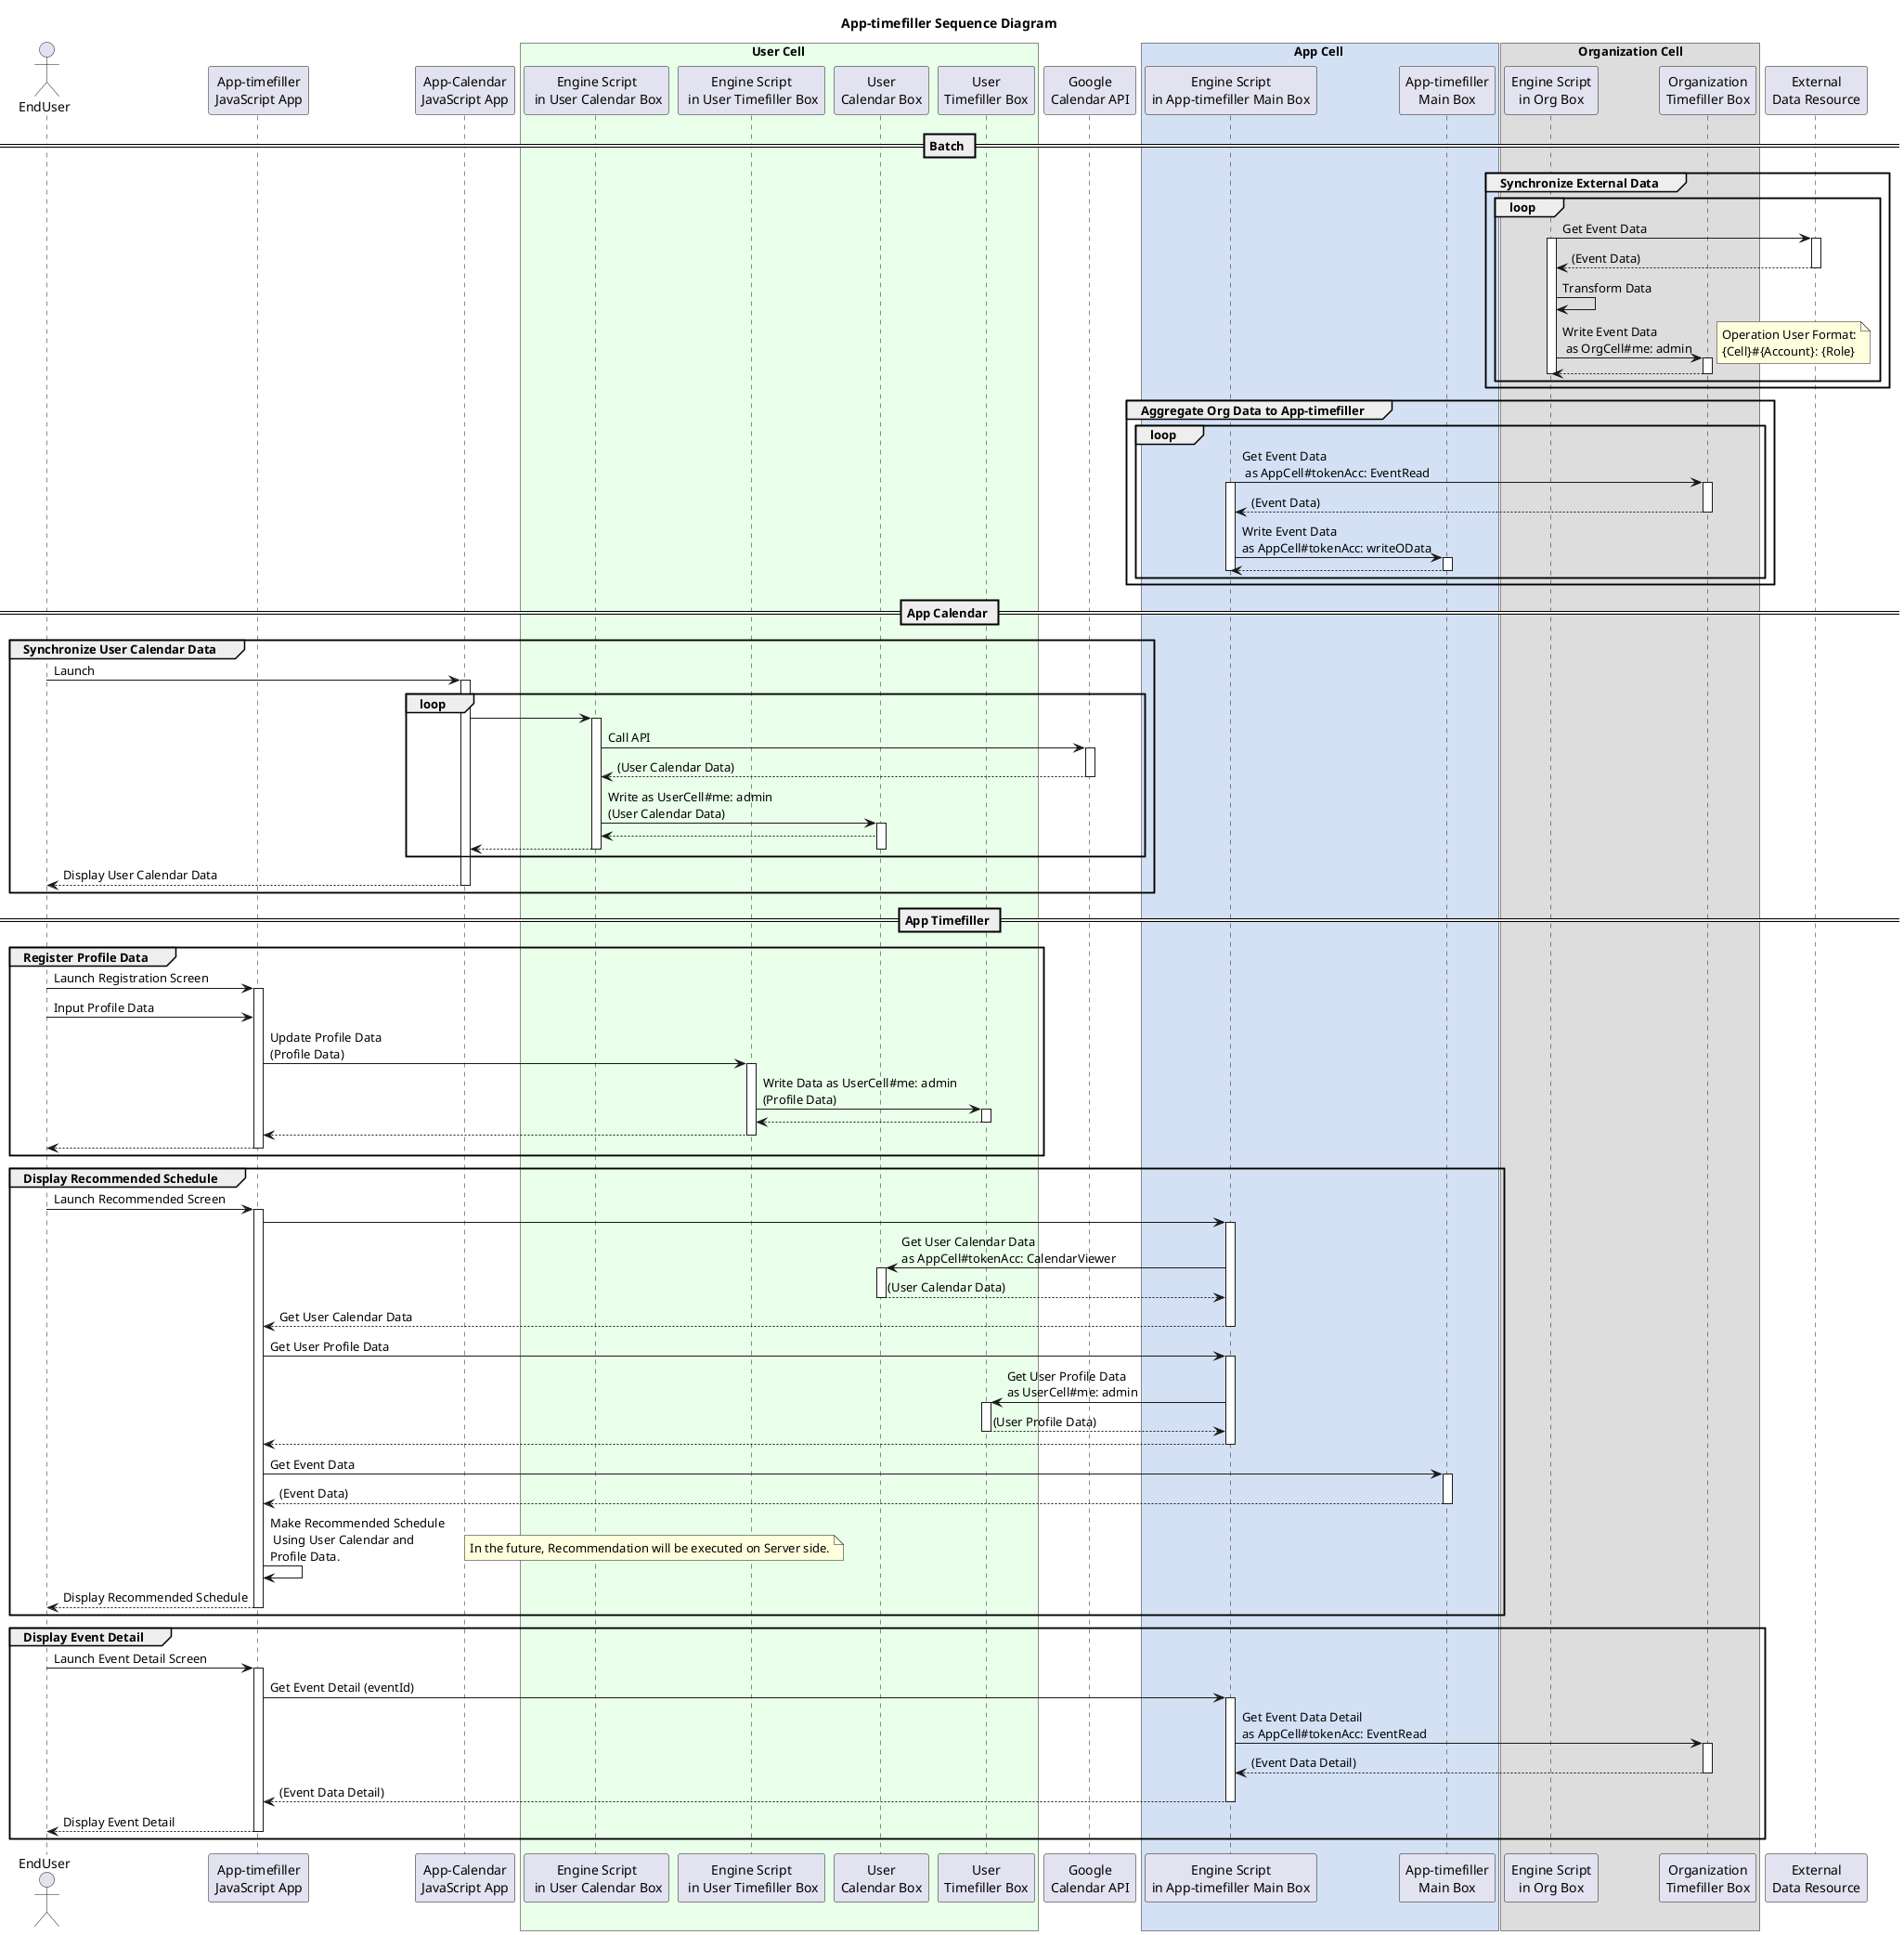@startuml timefiller
title App-timefiller Sequence Diagram

actor EndUser as user
participant "App-timefiller\nJavaScript App" as apptimeFillerClient
participant "App-Calendar\nJavaScript App" as calendarClient

box User Cell #e9ffe9
  participant "Engine Script\n in User Calendar Box" as calendarEngine
  participant "Engine Script\n in User Timefiller Box" as timefillerEngine
  participant "User\nCalendar Box" as userCalendarBox
  participant "User\nTimefiller Box" as userTimefillerBox
end box

participant "Google\nCalendar API" as calendarApi

box App Cell #d4e1f5
  participant "Engine Script\nin App-timefiller Main Box" as appcellEngine
  participant "App-timefiller\nMain Box" as appcell
end box

box Organization Cell
  participant "Engine Script\nin Org Box" as extDataSync
  participant "Organization\nTimefiller Box" as orgCell
end box

participant "External\nData Resource" as extDataResource

== Batch ==

group Synchronize External Data
  loop
    extDataSync -> extDataResource : Get Event Data
    activate extDataSync
    activate extDataResource
    extDataResource --> extDataSync : (Event Data)
    deactivate extDataResource
    extDataSync -> extDataSync : Transform Data
    extDataSync -> orgCell : Write Event Data\n as OrgCell#me: admin
    note right: Operation User Format:\n{Cell}#{Account}: {Role}
    activate orgCell
    orgCell --> extDataSync :
    deactivate orgCell
    deactivate extDataSync
  end
end

group Aggregate Org Data to App-timefiller
  loop
    appcellEngine -> orgCell : Get Event Data\n as AppCell#tokenAcc: EventRead
    activate appcellEngine
    activate orgCell
    orgCell --> appcellEngine : (Event Data)
    deactivate orgCell
    appcellEngine -> appcell : Write Event Data\nas AppCell#tokenAcc: writeOData
    activate appcell
    appcell --> appcellEngine :
    deactivate appcell
    deactivate appcellEngine
  end
end

== App Calendar ==

group Synchronize User Calendar Data
  user -> calendarClient: Launch
  activate calendarClient

  loop
    calendarClient -> calendarEngine
    activate calendarEngine
    calendarEngine -> calendarApi : Call API

    activate calendarApi
    calendarApi --> calendarEngine : (User Calendar Data)
    deactivate calendarApi
    calendarEngine -> userCalendarBox : Write as UserCell#me: admin\n(User Calendar Data)
    activate userCalendarBox
    userCalendarBox --> calendarEngine :
    calendarEngine --> calendarClient
    deactivate userCalendarBox
    deactivate calendarEngine
  end

  calendarClient --> user : Display User Calendar Data
  deactivate calendarClient
end

== App Timefiller ==

group Register Profile Data
  user -> apptimeFillerClient : Launch Registration Screen
  activate apptimeFillerClient
  user -> apptimeFillerClient : Input Profile Data
  apptimeFillerClient -> timefillerEngine : Update Profile Data\n(Profile Data)
  activate timefillerEngine
  timefillerEngine -> userTimefillerBox : Write Data as UserCell#me: admin\n(Profile Data)
  activate userTimefillerBox
  userTimefillerBox --> timefillerEngine :
  deactivate userTimefillerBox
  timefillerEngine --> apptimeFillerClient
  deactivate timefillerEngine
  apptimeFillerClient --> user :
  deactivate apptimeFillerClient
end

group Display Recommended Schedule
  user -> apptimeFillerClient : Launch Recommended Screen
  activate apptimeFillerClient
  apptimeFillerClient -> appcellEngine
  activate appcellEngine
  appcellEngine -> userCalendarBox : Get User Calendar Data\nas AppCell#tokenAcc: CalendarViewer
  activate userCalendarBox
  userCalendarBox --> appcellEngine : (User Calendar Data)
  deactivate userCalendarBox
  appcellEngine --> apptimeFillerClient : Get User Calendar Data
  deactivate appcellEngine
  apptimeFillerClient -> appcellEngine : Get User Profile Data
  activate appcellEngine
  appcellEngine -> userTimefillerBox : Get User Profile Data\nas UserCell#me: admin
  activate userTimefillerBox
  userTimefillerBox --> appcellEngine : (User Profile Data)
  deactivate userTimefillerBox
  appcellEngine --> apptimeFillerClient
  deactivate appcellEngine
  apptimeFillerClient -> appcell : Get Event Data
  activate appcell
  appcell --> apptimeFillerClient : (Event Data)
  deactivate appcell
  apptimeFillerClient -> apptimeFillerClient : Make Recommended Schedule\n Using User Calendar and\nProfile Data.
  note right: In the future, Recommendation will be executed on Server side.
  apptimeFillerClient --> user : Display Recommended Schedule
  deactivate apptimeFillerClient
end

group Display Event Detail
  user -> apptimeFillerClient : Launch Event Detail Screen
  activate apptimeFillerClient

  apptimeFillerClient -> appcellEngine : Get Event Detail (eventId)
  activate appcellEngine

  appcellEngine -> orgCell : Get Event Data Detail\nas AppCell#tokenAcc: EventRead
  activate orgCell
  orgCell --> appcellEngine : (Event Data Detail)
  deactivate orgCell

  appcellEngine --> apptimeFillerClient : (Event Data Detail)
  deactivate

  apptimeFillerClient --> user : Display Event Detail
  deactivate apptimeFillerClient

end

@enduml

